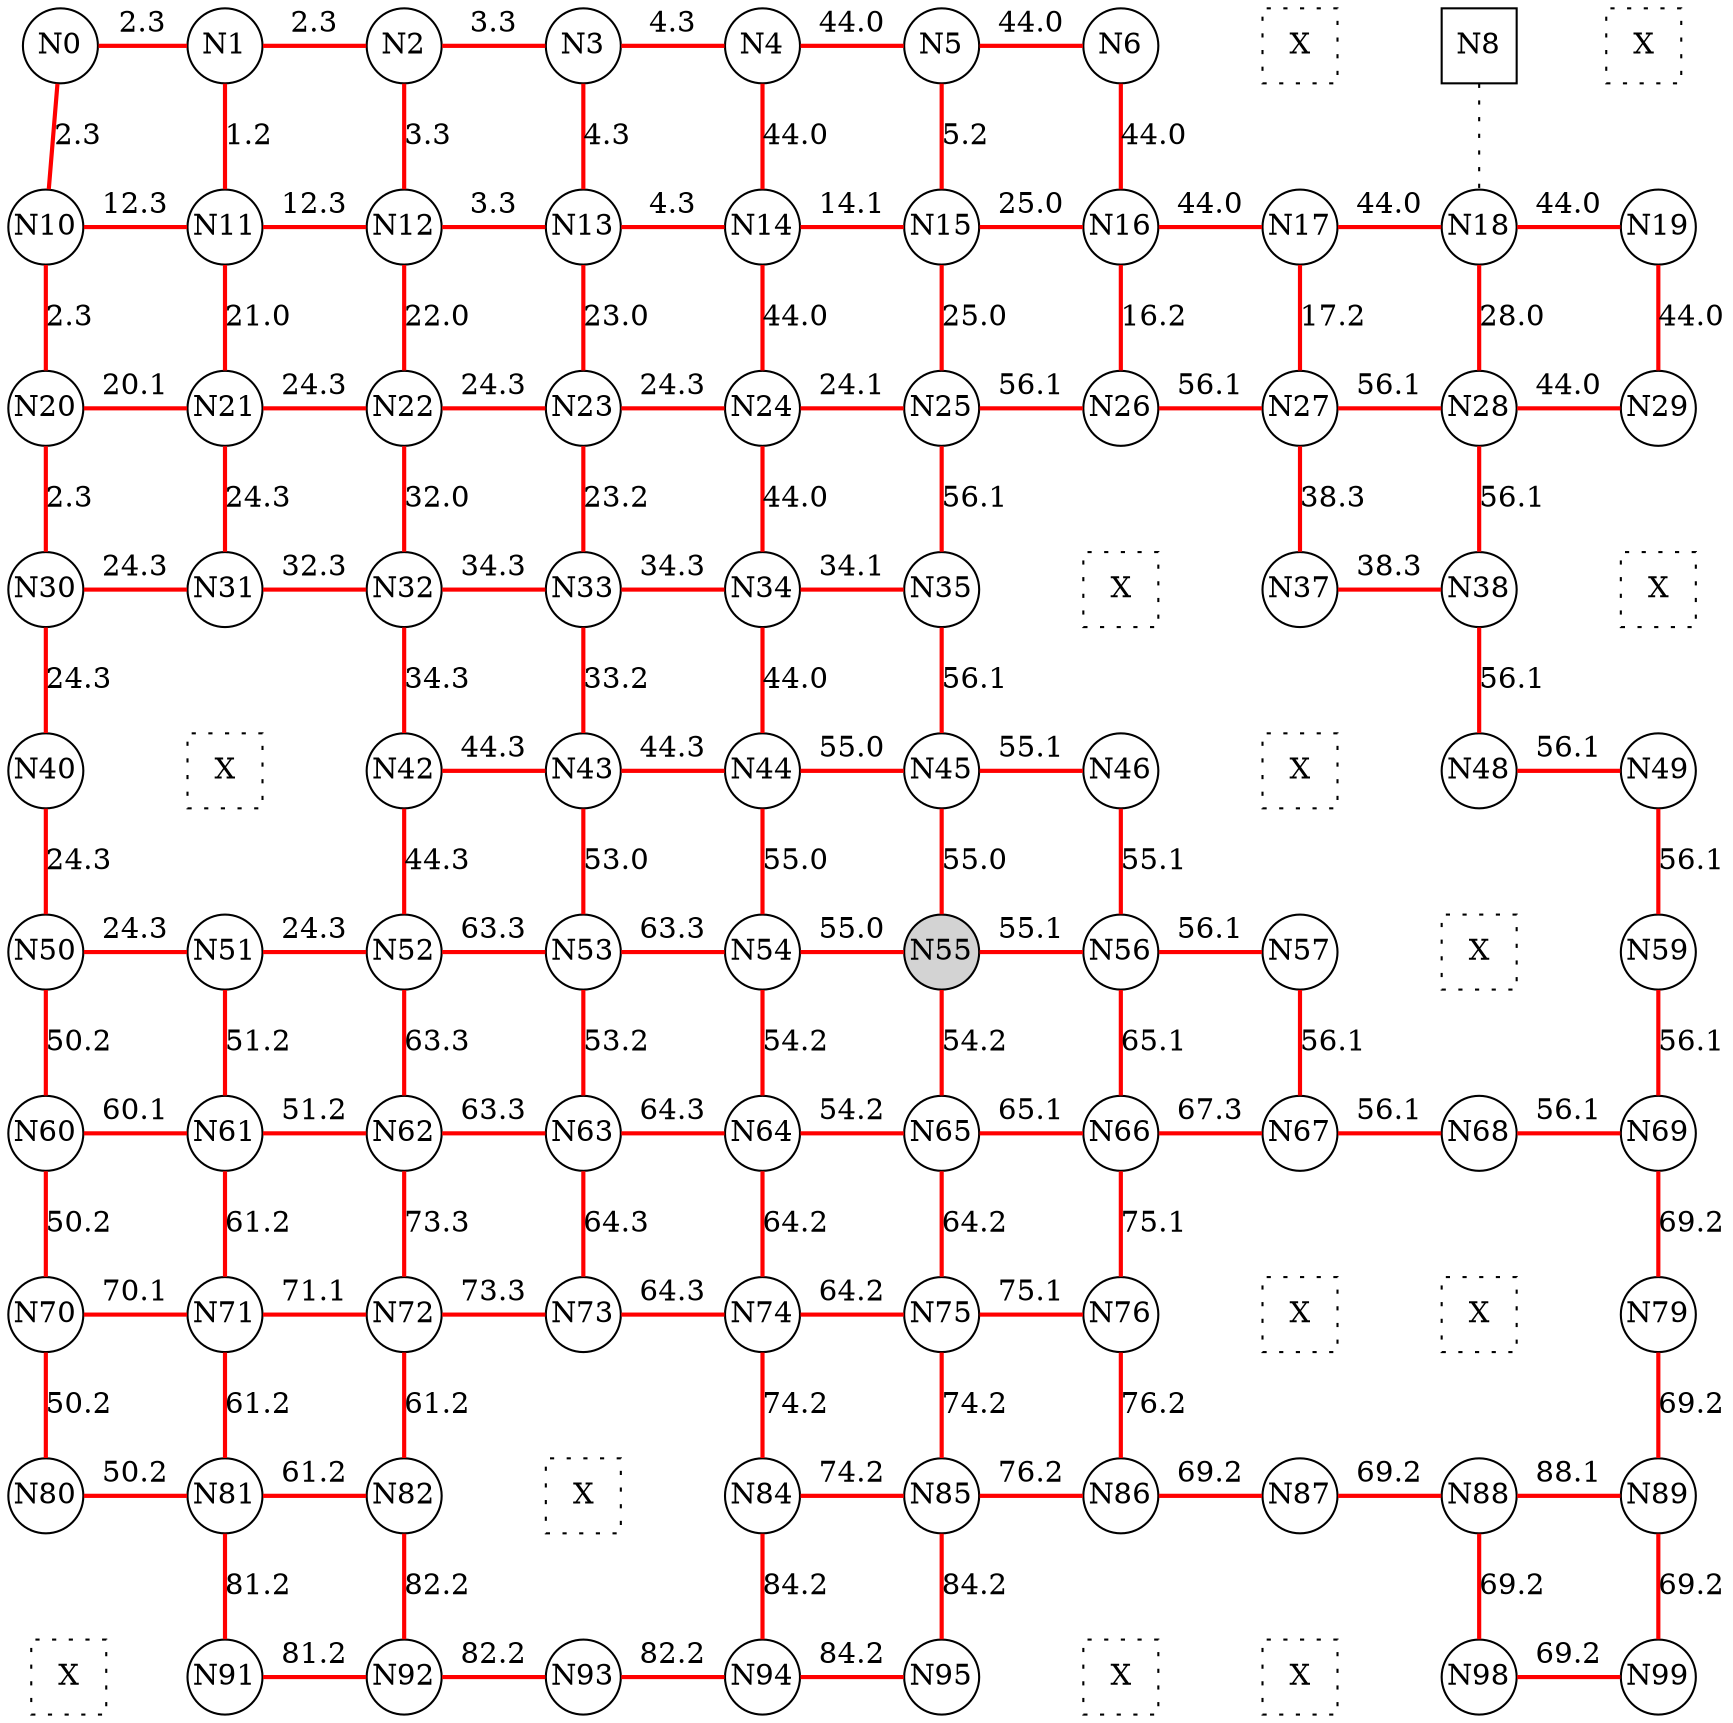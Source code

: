 
 digraph G { graph [layout=dot] 
 {rank=same; N0 [shape=circle, fixedsize=true]; N1 [shape=circle, fixedsize=true]; N2 [shape=circle, fixedsize=true]; N3 [shape=circle, fixedsize=true]; N4 [shape=circle, fixedsize=true]; N5 [shape=circle, fixedsize=true]; N6 [shape=circle, fixedsize=true]; N7 [shape=square, style=dotted, fixedsize=true, label=X]; N8 [shape=square, fixedsize=true]; N9 [shape=square, style=dotted, fixedsize=true, label=X];  }
 {rank=same; N10 [shape=circle, fixedsize=true]; N11 [shape=circle, fixedsize=true]; N12 [shape=circle, fixedsize=true]; N13 [shape=circle, fixedsize=true]; N14 [shape=circle, fixedsize=true]; N15 [shape=circle, fixedsize=true]; N16 [shape=circle, fixedsize=true]; N17 [shape=circle, fixedsize=true]; N18 [shape=circle, fixedsize=true]; N19 [shape=circle, fixedsize=true];  }
 {rank=same; N20 [shape=circle, fixedsize=true]; N21 [shape=circle, fixedsize=true]; N22 [shape=circle, fixedsize=true]; N23 [shape=circle, fixedsize=true]; N24 [shape=circle, fixedsize=true]; N25 [shape=circle, fixedsize=true]; N26 [shape=circle, fixedsize=true]; N27 [shape=circle, fixedsize=true]; N28 [shape=circle, fixedsize=true]; N29 [shape=circle, fixedsize=true];  }
 {rank=same; N30 [shape=circle, fixedsize=true]; N31 [shape=circle, fixedsize=true]; N32 [shape=circle, fixedsize=true]; N33 [shape=circle, fixedsize=true]; N34 [shape=circle, fixedsize=true]; N35 [shape=circle, fixedsize=true]; N36 [shape=square, style=dotted, fixedsize=true, label=X]; N37 [shape=circle, fixedsize=true]; N38 [shape=circle, fixedsize=true]; N39 [shape=square, style=dotted, fixedsize=true, label=X];  }
 {rank=same; N40 [shape=circle, fixedsize=true]; N41 [shape=square, style=dotted, fixedsize=true, label=X]; N42 [shape=circle, fixedsize=true]; N43 [shape=circle, fixedsize=true]; N44 [shape=circle, fixedsize=true]; N45 [shape=circle, fixedsize=true]; N46 [shape=circle, fixedsize=true]; N47 [shape=square, style=dotted, fixedsize=true, label=X]; N48 [shape=circle, fixedsize=true]; N49 [shape=circle, fixedsize=true];  }
 {rank=same; N50 [shape=circle, fixedsize=true]; N51 [shape=circle, fixedsize=true]; N52 [shape=circle, fixedsize=true]; N53 [shape=circle, fixedsize=true]; N54 [shape=circle, fixedsize=true]; N55 [shape=circle, style=filled, fixedsize=true]; N56 [shape=circle, fixedsize=true]; N57 [shape=circle, fixedsize=true]; N58 [shape=square, style=dotted, fixedsize=true, label=X]; N59 [shape=circle, fixedsize=true];  }
 {rank=same; N60 [shape=circle, fixedsize=true]; N61 [shape=circle, fixedsize=true]; N62 [shape=circle, fixedsize=true]; N63 [shape=circle, fixedsize=true]; N64 [shape=circle, fixedsize=true]; N65 [shape=circle, fixedsize=true]; N66 [shape=circle, fixedsize=true]; N67 [shape=circle, fixedsize=true]; N68 [shape=circle, fixedsize=true]; N69 [shape=circle, fixedsize=true];  }
 {rank=same; N70 [shape=circle, fixedsize=true]; N71 [shape=circle, fixedsize=true]; N72 [shape=circle, fixedsize=true]; N73 [shape=circle, fixedsize=true]; N74 [shape=circle, fixedsize=true]; N75 [shape=circle, fixedsize=true]; N76 [shape=circle, fixedsize=true]; N77 [shape=square, style=dotted, fixedsize=true, label=X]; N78 [shape=square, style=dotted, fixedsize=true, label=X]; N79 [shape=circle, fixedsize=true];  }
 {rank=same; N80 [shape=circle, fixedsize=true]; N81 [shape=circle, fixedsize=true]; N82 [shape=circle, fixedsize=true]; N83 [shape=square, style=dotted, fixedsize=true, label=X]; N84 [shape=circle, fixedsize=true]; N85 [shape=circle, fixedsize=true]; N86 [shape=circle, fixedsize=true]; N87 [shape=circle, fixedsize=true]; N88 [shape=circle, fixedsize=true]; N89 [shape=circle, fixedsize=true];  }
 {rank=same; N90 [shape=square, style=dotted, fixedsize=true, label=X]; N91 [shape=circle, fixedsize=true]; N92 [shape=circle, fixedsize=true]; N93 [shape=circle, fixedsize=true]; N94 [shape=circle, fixedsize=true]; N95 [shape=circle, fixedsize=true]; N96 [shape=square, style=dotted, fixedsize=true, label=X]; N97 [shape=square, style=dotted, fixedsize=true, label=X]; N98 [shape=circle, fixedsize=true]; N99 [shape=circle, fixedsize=true];  }
N0->N1 [dir=none, color=red, style=bold, label="2.3"]
N1->N2 [dir=none, color=red, style=bold, label="2.3"]
N2->N3 [dir=none, color=red, style=bold, label="3.3"]
N3->N4 [dir=none, color=red, style=bold, label="4.3"]
N4->N5 [dir=none, color=red, style=bold, label="44.0"]
N5->N6 [dir=none, color=red, style=bold, label="44.0"]
N6->N7 [dir=none, style=invis, label=" "]
N7->N8 [dir=none, style=invis, label=" "]
N8->N9 [dir=none, style=invis, label=" "]
N10->N11 [dir=none, color=red, style=bold, label="12.3"]
N11->N12 [dir=none, color=red, style=bold, label="12.3"]
N12->N13 [dir=none, color=red, style=bold, label="3.3"]
N13->N14 [dir=none, color=red, style=bold, label="4.3"]
N14->N15 [dir=none, color=red, style=bold, label="14.1"]
N15->N16 [dir=none, color=red, style=bold, label="25.0"]
N16->N17 [dir=none, color=red, style=bold, label="44.0"]
N17->N18 [dir=none, color=red, style=bold, label="44.0"]
N18->N19 [dir=none, color=red, style=bold, label="44.0"]
N20->N21 [dir=none, color=red, style=bold, label="20.1"]
N21->N22 [dir=none, color=red, style=bold, label="24.3"]
N22->N23 [dir=none, color=red, style=bold, label="24.3"]
N23->N24 [dir=none, color=red, style=bold, label="24.3"]
N24->N25 [dir=none, color=red, style=bold, label="24.1"]
N25->N26 [dir=none, color=red, style=bold, label="56.1"]
N26->N27 [dir=none, color=red, style=bold, label="56.1"]
N27->N28 [dir=none, color=red, style=bold, label="56.1"]
N28->N29 [dir=none, color=red, style=bold, label="44.0"]
N30->N31 [dir=none, color=red, style=bold, label="24.3"]
N31->N32 [dir=none, color=red, style=bold, label="32.3"]
N32->N33 [dir=none, color=red, style=bold, label="34.3"]
N33->N34 [dir=none, color=red, style=bold, label="34.3"]
N34->N35 [dir=none, color=red, style=bold, label="34.1"]
N35->N36 [dir=none, style=invis, label=" "]
N36->N37 [dir=none, style=invis, label=" "]
N37->N38 [dir=none, color=red, style=bold, label="38.3"]
N38->N39 [dir=none, style=invis, label=" "]
N40->N41 [dir=none, style=invis, label=" "]
N41->N42 [dir=none, style=invis, label=" "]
N42->N43 [dir=none, color=red, style=bold, label="44.3"]
N43->N44 [dir=none, color=red, style=bold, label="44.3"]
N44->N45 [dir=none, color=red, style=bold, label="55.0"]
N45->N46 [dir=none, color=red, style=bold, label="55.1"]
N46->N47 [dir=none, style=invis, label=" "]
N47->N48 [dir=none, style=invis, label=" "]
N48->N49 [dir=none, color=red, style=bold, label="56.1"]
N50->N51 [dir=none, color=red, style=bold, label="24.3"]
N51->N52 [dir=none, color=red, style=bold, label="24.3"]
N52->N53 [dir=none, color=red, style=bold, label="63.3"]
N53->N54 [dir=none, color=red, style=bold, label="63.3"]
N54->N55 [dir=none, color=red, style=bold, label="55.0"]
N55->N56 [dir=none, color=red, style=bold, label="55.1"]
N56->N57 [dir=none, color=red, style=bold, label="56.1"]
N57->N58 [dir=none, style=invis, label=" "]
N58->N59 [dir=none, style=invis, label=" "]
N60->N61 [dir=none, color=red, style=bold, label="60.1"]
N61->N62 [dir=none, color=red, style=bold, label="51.2"]
N62->N63 [dir=none, color=red, style=bold, label="63.3"]
N63->N64 [dir=none, color=red, style=bold, label="64.3"]
N64->N65 [dir=none, color=red, style=bold, label="54.2"]
N65->N66 [dir=none, color=red, style=bold, label="65.1"]
N66->N67 [dir=none, color=red, style=bold, label="67.3"]
N67->N68 [dir=none, color=red, style=bold, label="56.1"]
N68->N69 [dir=none, color=red, style=bold, label="56.1"]
N70->N71 [dir=none, color=red, style=bold, label="70.1"]
N71->N72 [dir=none, color=red, style=bold, label="71.1"]
N72->N73 [dir=none, color=red, style=bold, label="73.3"]
N73->N74 [dir=none, color=red, style=bold, label="64.3"]
N74->N75 [dir=none, color=red, style=bold, label="64.2"]
N75->N76 [dir=none, color=red, style=bold, label="75.1"]
N76->N77 [dir=none, style=invis, label=" "]
N77->N78 [dir=none, style=invis, label=" "]
N78->N79 [dir=none, style=invis, label=" "]
N80->N81 [dir=none, color=red, style=bold, label="50.2"]
N81->N82 [dir=none, color=red, style=bold, label="61.2"]
N82->N83 [dir=none, style=invis, label=" "]
N83->N84 [dir=none, style=invis, label=" "]
N84->N85 [dir=none, color=red, style=bold, label="74.2"]
N85->N86 [dir=none, color=red, style=bold, label="76.2"]
N86->N87 [dir=none, color=red, style=bold, label="69.2"]
N87->N88 [dir=none, color=red, style=bold, label="69.2"]
N88->N89 [dir=none, color=red, style=bold, label="88.1"]
N90->N91 [dir=none, style=invis, label=" "]
N91->N92 [dir=none, color=red, style=bold, label="81.2"]
N92->N93 [dir=none, color=red, style=bold, label="82.2"]
N93->N94 [dir=none, color=red, style=bold, label="82.2"]
N94->N95 [dir=none, color=red, style=bold, label="84.2"]
N95->N96 [dir=none, style=invis, label=" "]
N96->N97 [dir=none, style=invis, label=" "]
N97->N98 [dir=none, style=invis, label=" "]
N98->N99 [dir=none, color=red, style=bold, label="69.2"]
N0->N10 [dir=none, color=red, style=bold, label="2.3"]
N10->N20 [dir=none, color=red, style=bold, label="2.3"]
N20->N30 [dir=none, color=red, style=bold, label="2.3"]
N30->N40 [dir=none, color=red, style=bold, label="24.3"]
N40->N50 [dir=none, color=red, style=bold, label="24.3"]
N50->N60 [dir=none, color=red, style=bold, label="50.2"]
N60->N70 [dir=none, color=red, style=bold, label="50.2"]
N70->N80 [dir=none, color=red, style=bold, label="50.2"]
N80->N90 [dir=none, style=invis, label=" "]
N1->N11 [dir=none, color=red, style=bold, label="1.2"]
N11->N21 [dir=none, color=red, style=bold, label="21.0"]
N21->N31 [dir=none, color=red, style=bold, label="24.3"]
N31->N41 [dir=none, style=invis, label=" "]
N41->N51 [dir=none, style=invis, label=" "]
N51->N61 [dir=none, color=red, style=bold, label="51.2"]
N61->N71 [dir=none, color=red, style=bold, label="61.2"]
N71->N81 [dir=none, color=red, style=bold, label="61.2"]
N81->N91 [dir=none, color=red, style=bold, label="81.2"]
N2->N12 [dir=none, color=red, style=bold, label="3.3"]
N12->N22 [dir=none, color=red, style=bold, label="22.0"]
N22->N32 [dir=none, color=red, style=bold, label="32.0"]
N32->N42 [dir=none, color=red, style=bold, label="34.3"]
N42->N52 [dir=none, color=red, style=bold, label="44.3"]
N52->N62 [dir=none, color=red, style=bold, label="63.3"]
N62->N72 [dir=none, color=red, style=bold, label="73.3"]
N72->N82 [dir=none, color=red, style=bold, label="61.2"]
N82->N92 [dir=none, color=red, style=bold, label="82.2"]
N3->N13 [dir=none, color=red, style=bold, label="4.3"]
N13->N23 [dir=none, color=red, style=bold, label="23.0"]
N23->N33 [dir=none, color=red, style=bold, label="23.2"]
N33->N43 [dir=none, color=red, style=bold, label="33.2"]
N43->N53 [dir=none, color=red, style=bold, label="53.0"]
N53->N63 [dir=none, color=red, style=bold, label="53.2"]
N63->N73 [dir=none, color=red, style=bold, label="64.3"]
N73->N83 [dir=none, style=invis, label=" "]
N83->N93 [dir=none, style=invis, label=" "]
N4->N14 [dir=none, color=red, style=bold, label="44.0"]
N14->N24 [dir=none, color=red, style=bold, label="44.0"]
N24->N34 [dir=none, color=red, style=bold, label="44.0"]
N34->N44 [dir=none, color=red, style=bold, label="44.0"]
N44->N54 [dir=none, color=red, style=bold, label="55.0"]
N54->N64 [dir=none, color=red, style=bold, label="54.2"]
N64->N74 [dir=none, color=red, style=bold, label="64.2"]
N74->N84 [dir=none, color=red, style=bold, label="74.2"]
N84->N94 [dir=none, color=red, style=bold, label="84.2"]
N5->N15 [dir=none, color=red, style=bold, label="5.2"]
N15->N25 [dir=none, color=red, style=bold, label="25.0"]
N25->N35 [dir=none, color=red, style=bold, label="56.1"]
N35->N45 [dir=none, color=red, style=bold, label="56.1"]
N45->N55 [dir=none, color=red, style=bold, label="55.0"]
N55->N65 [dir=none, color=red, style=bold, label="54.2"]
N65->N75 [dir=none, color=red, style=bold, label="64.2"]
N75->N85 [dir=none, color=red, style=bold, label="74.2"]
N85->N95 [dir=none, color=red, style=bold, label="84.2"]
N6->N16 [dir=none, color=red, style=bold, label="44.0"]
N16->N26 [dir=none, color=red, style=bold, label="16.2"]
N26->N36 [dir=none, style=invis, label=" "]
N36->N46 [dir=none, style=invis, label=" "]
N46->N56 [dir=none, color=red, style=bold, label="55.1"]
N56->N66 [dir=none, color=red, style=bold, label="65.1"]
N66->N76 [dir=none, color=red, style=bold, label="75.1"]
N76->N86 [dir=none, color=red, style=bold, label="76.2"]
N86->N96 [dir=none, style=invis, label=" "]
N7->N17 [dir=none, style=invis, label=" "]
N17->N27 [dir=none, color=red, style=bold, label="17.2"]
N27->N37 [dir=none, color=red, style=bold, label="38.3"]
N37->N47 [dir=none, style=invis, label=" "]
N47->N57 [dir=none, style=invis, label=" "]
N57->N67 [dir=none, color=red, style=bold, label="56.1"]
N67->N77 [dir=none, style=invis, label=" "]
N77->N87 [dir=none, style=invis, label=" "]
N87->N97 [dir=none, style=invis, label=" "]
N8->N18 [dir=none, style=dotted, label=""]
N18->N28 [dir=none, color=red, style=bold, label="28.0"]
N28->N38 [dir=none, color=red, style=bold, label="56.1"]
N38->N48 [dir=none, color=red, style=bold, label="56.1"]
N48->N58 [dir=none, style=invis, label=" "]
N58->N68 [dir=none, style=invis, label=" "]
N68->N78 [dir=none, style=invis, label=" "]
N78->N88 [dir=none, style=invis, label=" "]
N88->N98 [dir=none, color=red, style=bold, label="69.2"]
N9->N19 [dir=none, style=invis, label=" "]
N19->N29 [dir=none, color=red, style=bold, label="44.0"]
N29->N39 [dir=none, style=invis, label=" "]
N39->N49 [dir=none, style=invis, label=" "]
N49->N59 [dir=none, color=red, style=bold, label="56.1"]
N59->N69 [dir=none, color=red, style=bold, label="56.1"]
N69->N79 [dir=none, color=red, style=bold, label="69.2"]
N79->N89 [dir=none, color=red, style=bold, label="69.2"]
N89->N99 [dir=none, color=red, style=bold, label="69.2"]
 }
